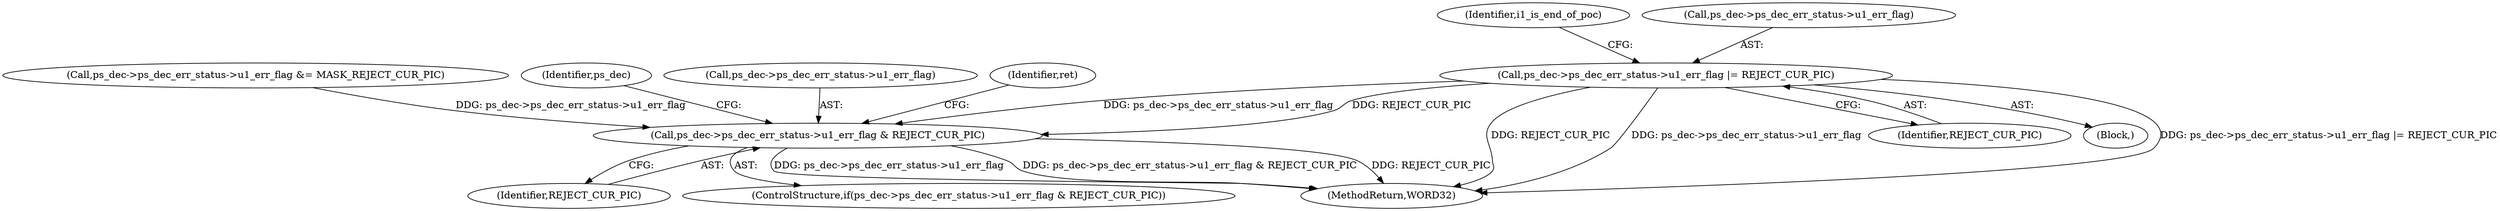 digraph "0_Android_e629194c62a9a129ce378e08cb1059a8a53f1795_1@pointer" {
"1000776" [label="(Call,ps_dec->ps_dec_err_status->u1_err_flag |= REJECT_CUR_PIC)"];
"1001116" [label="(Call,ps_dec->ps_dec_err_status->u1_err_flag & REJECT_CUR_PIC)"];
"1000775" [label="(Block,)"];
"1001115" [label="(ControlStructure,if(ps_dec->ps_dec_err_status->u1_err_flag & REJECT_CUR_PIC))"];
"1000788" [label="(Call,ps_dec->ps_dec_err_status->u1_err_flag &= MASK_REJECT_CUR_PIC)"];
"1002570" [label="(MethodReturn,WORD32)"];
"1000784" [label="(Identifier,i1_is_end_of_poc)"];
"1000776" [label="(Call,ps_dec->ps_dec_err_status->u1_err_flag |= REJECT_CUR_PIC)"];
"1000782" [label="(Identifier,REJECT_CUR_PIC)"];
"1000777" [label="(Call,ps_dec->ps_dec_err_status->u1_err_flag)"];
"1001116" [label="(Call,ps_dec->ps_dec_err_status->u1_err_flag & REJECT_CUR_PIC)"];
"1001122" [label="(Identifier,REJECT_CUR_PIC)"];
"1001125" [label="(Identifier,ps_dec)"];
"1001117" [label="(Call,ps_dec->ps_dec_err_status->u1_err_flag)"];
"1001130" [label="(Identifier,ret)"];
"1000776" -> "1000775"  [label="AST: "];
"1000776" -> "1000782"  [label="CFG: "];
"1000777" -> "1000776"  [label="AST: "];
"1000782" -> "1000776"  [label="AST: "];
"1000784" -> "1000776"  [label="CFG: "];
"1000776" -> "1002570"  [label="DDG: ps_dec->ps_dec_err_status->u1_err_flag |= REJECT_CUR_PIC"];
"1000776" -> "1002570"  [label="DDG: REJECT_CUR_PIC"];
"1000776" -> "1002570"  [label="DDG: ps_dec->ps_dec_err_status->u1_err_flag"];
"1000776" -> "1001116"  [label="DDG: ps_dec->ps_dec_err_status->u1_err_flag"];
"1000776" -> "1001116"  [label="DDG: REJECT_CUR_PIC"];
"1001116" -> "1001115"  [label="AST: "];
"1001116" -> "1001122"  [label="CFG: "];
"1001117" -> "1001116"  [label="AST: "];
"1001122" -> "1001116"  [label="AST: "];
"1001125" -> "1001116"  [label="CFG: "];
"1001130" -> "1001116"  [label="CFG: "];
"1001116" -> "1002570"  [label="DDG: ps_dec->ps_dec_err_status->u1_err_flag & REJECT_CUR_PIC"];
"1001116" -> "1002570"  [label="DDG: REJECT_CUR_PIC"];
"1001116" -> "1002570"  [label="DDG: ps_dec->ps_dec_err_status->u1_err_flag"];
"1000788" -> "1001116"  [label="DDG: ps_dec->ps_dec_err_status->u1_err_flag"];
}
